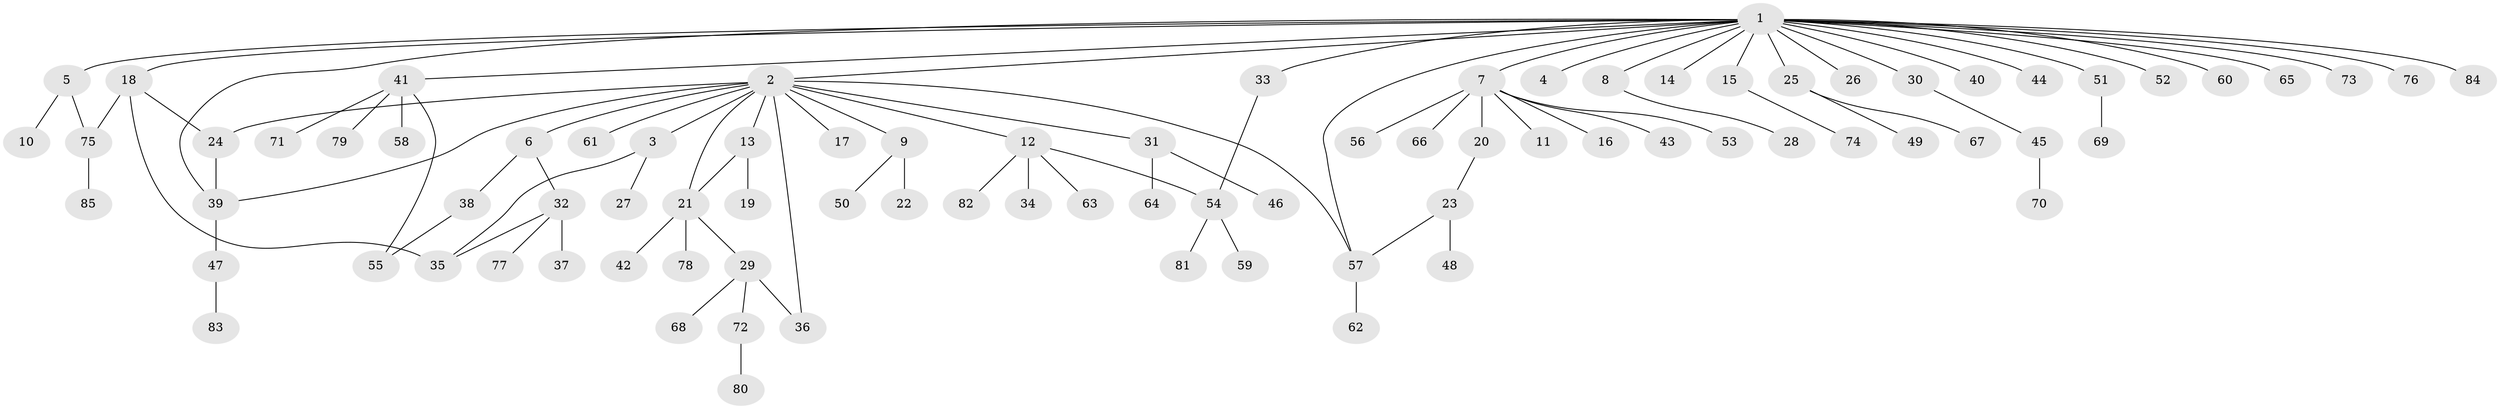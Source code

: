 // coarse degree distribution, {24: 0.015873015873015872, 14: 0.015873015873015872, 2: 0.15873015873015872, 1: 0.6190476190476191, 5: 0.047619047619047616, 7: 0.015873015873015872, 4: 0.047619047619047616, 3: 0.07936507936507936}
// Generated by graph-tools (version 1.1) at 2025/51/02/27/25 19:51:59]
// undirected, 85 vertices, 96 edges
graph export_dot {
graph [start="1"]
  node [color=gray90,style=filled];
  1;
  2;
  3;
  4;
  5;
  6;
  7;
  8;
  9;
  10;
  11;
  12;
  13;
  14;
  15;
  16;
  17;
  18;
  19;
  20;
  21;
  22;
  23;
  24;
  25;
  26;
  27;
  28;
  29;
  30;
  31;
  32;
  33;
  34;
  35;
  36;
  37;
  38;
  39;
  40;
  41;
  42;
  43;
  44;
  45;
  46;
  47;
  48;
  49;
  50;
  51;
  52;
  53;
  54;
  55;
  56;
  57;
  58;
  59;
  60;
  61;
  62;
  63;
  64;
  65;
  66;
  67;
  68;
  69;
  70;
  71;
  72;
  73;
  74;
  75;
  76;
  77;
  78;
  79;
  80;
  81;
  82;
  83;
  84;
  85;
  1 -- 2;
  1 -- 4;
  1 -- 5;
  1 -- 7;
  1 -- 8;
  1 -- 14;
  1 -- 15;
  1 -- 18;
  1 -- 25;
  1 -- 26;
  1 -- 30;
  1 -- 33;
  1 -- 39;
  1 -- 40;
  1 -- 41;
  1 -- 44;
  1 -- 51;
  1 -- 52;
  1 -- 57;
  1 -- 60;
  1 -- 65;
  1 -- 73;
  1 -- 76;
  1 -- 84;
  2 -- 3;
  2 -- 6;
  2 -- 9;
  2 -- 12;
  2 -- 13;
  2 -- 17;
  2 -- 21;
  2 -- 24;
  2 -- 31;
  2 -- 36;
  2 -- 39;
  2 -- 57;
  2 -- 61;
  3 -- 27;
  3 -- 35;
  5 -- 10;
  5 -- 75;
  6 -- 32;
  6 -- 38;
  7 -- 11;
  7 -- 16;
  7 -- 20;
  7 -- 43;
  7 -- 53;
  7 -- 56;
  7 -- 66;
  8 -- 28;
  9 -- 22;
  9 -- 50;
  12 -- 34;
  12 -- 54;
  12 -- 63;
  12 -- 82;
  13 -- 19;
  13 -- 21;
  15 -- 74;
  18 -- 24;
  18 -- 35;
  18 -- 75;
  20 -- 23;
  21 -- 29;
  21 -- 42;
  21 -- 78;
  23 -- 48;
  23 -- 57;
  24 -- 39;
  25 -- 49;
  25 -- 67;
  29 -- 36;
  29 -- 68;
  29 -- 72;
  30 -- 45;
  31 -- 46;
  31 -- 64;
  32 -- 35;
  32 -- 37;
  32 -- 77;
  33 -- 54;
  38 -- 55;
  39 -- 47;
  41 -- 55;
  41 -- 58;
  41 -- 71;
  41 -- 79;
  45 -- 70;
  47 -- 83;
  51 -- 69;
  54 -- 59;
  54 -- 81;
  57 -- 62;
  72 -- 80;
  75 -- 85;
}
